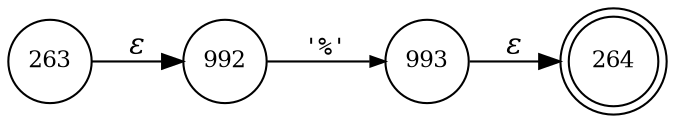 digraph ATN {
rankdir=LR;
s264[fontsize=11, label="264", shape=doublecircle, fixedsize=true, width=.6];
s992[fontsize=11,label="992", shape=circle, fixedsize=true, width=.55, peripheries=1];
s993[fontsize=11,label="993", shape=circle, fixedsize=true, width=.55, peripheries=1];
s263[fontsize=11,label="263", shape=circle, fixedsize=true, width=.55, peripheries=1];
s263 -> s992 [fontname="Times-Italic", label="&epsilon;"];
s992 -> s993 [fontsize=11, fontname="Courier", arrowsize=.7, label = "'%'", arrowhead = normal];
s993 -> s264 [fontname="Times-Italic", label="&epsilon;"];
}
